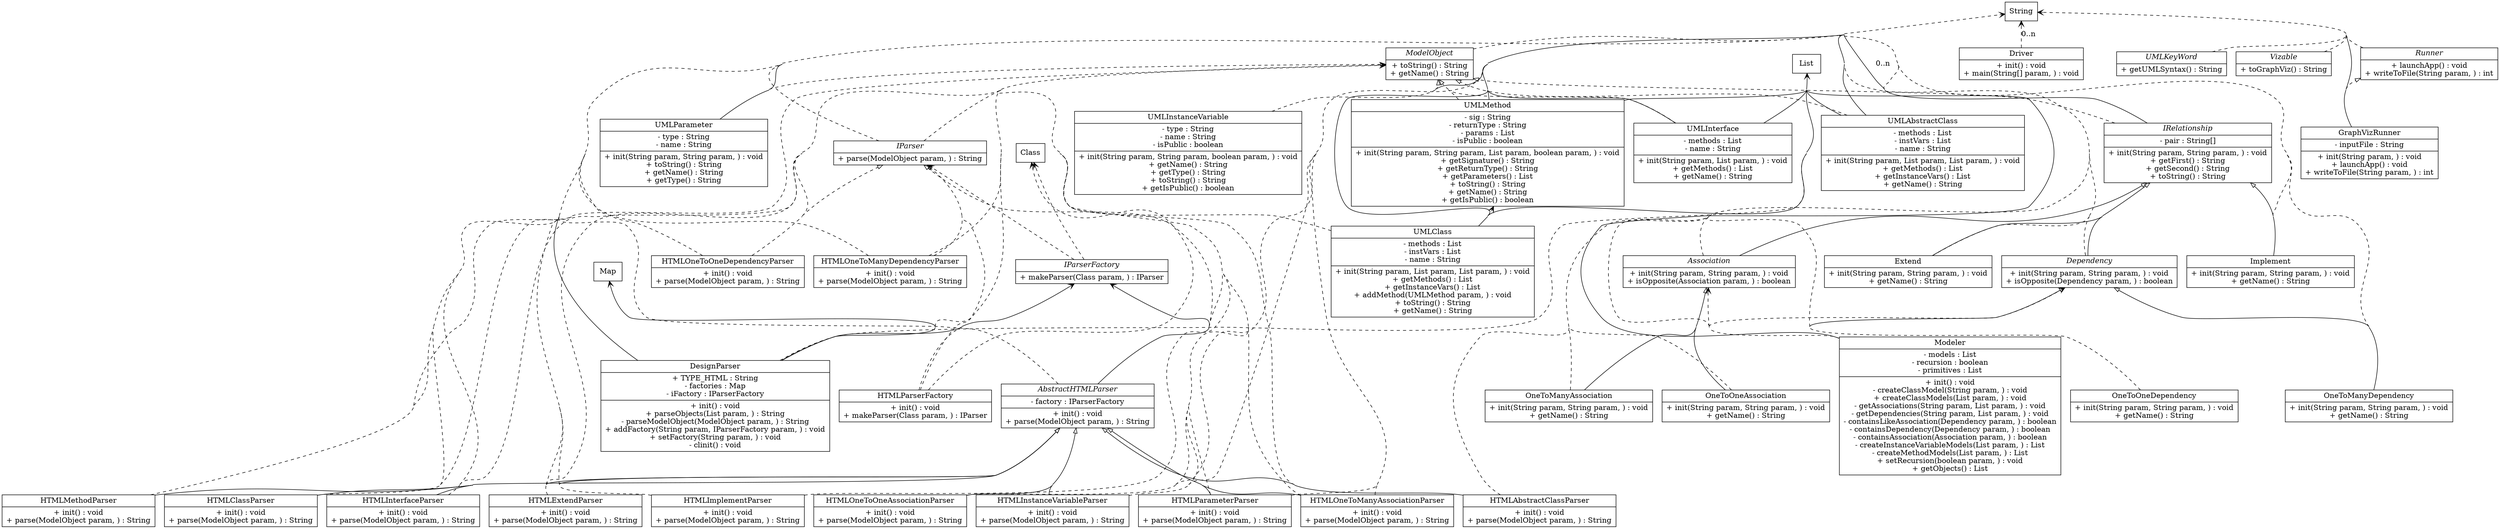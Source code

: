 digraph uml{rankdir=BT; concentrate=true;node[shape = box];DesignParser[shape = "record",label=<{ DesignParser|+ TYPE_HTML : String<br/>- factories : Map<br/>- iFactory : IParserFactory<br/>|+ init() : void<br/>+ parseObjects(List param, ) : String<br/>- parseModelObject(ModelObject param, ) : String<br/>+ addFactory(String param, IParserFactory param, ) : void<br/>+ setFactory(String param, ) : void<br/>- clinit() : void<br/>}>];DesignParser->String [arrowhead="vee"];DesignParser->Map [arrowhead="vee"];DesignParser->IParserFactory [arrowhead="vee"];DesignParser->List [arrowhead="vee",style="dashed"];DesignParser->ModelObject [arrowhead="vee",style="dashed"];DesignParser->IParserFactory [arrowhead="vee",style="dashed"];Driver[shape = "record",label=<{ Driver|+ init() : void<br/>+ main(String[] param, ) : void<br/>}>];Driver->String[] [arrowhead="vee",style="dashed",label="0..n"];Modeler[shape = "record",label=<{ Modeler|- models : List<br/>- recursion : boolean<br/>- primitives : List<br/>|+ init() : void<br/>- createClassModel(String param, ) : void<br/>+ createClassModels(List param, ) : void<br/>- getAssociations(String param, List param, ) : void<br/>- getDependencies(String param, List param, ) : void<br/>- containsLikeAssociation(Dependency param, ) : boolean<br/>- containsDependency(Dependency param, ) : boolean<br/>- containsAssociation(Association param, ) : boolean<br/>- createInstanceVariableModels(List param, ) : List<br/>- createMethodModels(List param, ) : List<br/>+ setRecursion(boolean param, ) : void<br/>+ getObjects() : List<br/>}>];Modeler->List [arrowhead="vee"];Modeler->List [arrowhead="vee"];Modeler->String [arrowhead="vee",style="dashed"];Modeler->List [arrowhead="vee",style="dashed"];Modeler->String [arrowhead="vee",style="dashed"];Modeler->List [arrowhead="vee",style="dashed"];Modeler->String [arrowhead="vee",style="dashed"];Modeler->List [arrowhead="vee",style="dashed"];Modeler->Dependency [arrowhead="vee",style="dashed"];Modeler->Dependency [arrowhead="vee",style="dashed"];Modeler->Association [arrowhead="vee",style="dashed"];Modeler->List [arrowhead="vee",style="dashed"];Modeler->List [arrowhead="vee",style="dashed"];Modeler->List [arrowhead="vee",style="dashed"];Modeler->List [arrowhead="vee",style="dashed"];Modeler->List [arrowhead="vee",style="dashed"];HTMLParserFactory->IParserFactory [arrowhead="onormal",style="dashed"];HTMLParserFactory[shape = "record",label=<{ HTMLParserFactory|+ init() : void<br/>+ makeParser(Class param, ) : IParser<br/>}>];HTMLParserFactory->IParser [arrowhead="vee",style="dashed"];HTMLParserFactory->Class [arrowhead="vee",style="dashed"];IParserFactory[shape = "record",label=<{<i>IParserFactory</i>|+ makeParser(Class param, ) : IParser<br/>}>];IParserFactory->IParser [arrowhead="vee",style="dashed"];IParserFactory->Class [arrowhead="vee",style="dashed"];Association->IRelationship [arrowhead="onormal"];Association[shape = "record",label=<{ <i>Association</i>|+ init(String param, String param, ) : void<br/>+ isOpposite(Association param, ) : boolean<br/>}>];Association->String [arrowhead="vee",style="dashed"];Association->String [arrowhead="vee",style="dashed"];Dependency->IRelationship [arrowhead="onormal"];Dependency[shape = "record",label=<{ <i>Dependency</i>|+ init(String param, String param, ) : void<br/>+ isOpposite(Dependency param, ) : boolean<br/>}>];Dependency->String [arrowhead="vee",style="dashed"];Dependency->String [arrowhead="vee",style="dashed"];Extend->IRelationship [arrowhead="onormal"];Extend[shape = "record",label=<{ Extend|+ init(String param, String param, ) : void<br/>+ getName() : String<br/>}>];Extend->String [arrowhead="vee",style="dashed"];Extend->String [arrowhead="vee",style="dashed"];Extend->String [arrowhead="vee",style="dashed"];Implement->IRelationship [arrowhead="onormal"];Implement[shape = "record",label=<{ Implement|+ init(String param, String param, ) : void<br/>+ getName() : String<br/>}>];Implement->String [arrowhead="vee",style="dashed"];Implement->String [arrowhead="vee",style="dashed"];Implement->String [arrowhead="vee",style="dashed"];IRelationship->ModelObject [arrowhead="onormal",style="dashed"];IRelationship[shape = "record",label=<{ <i>IRelationship</i>|- pair : String[]<br/>|+ init(String param, String param, ) : void<br/>+ getFirst() : String<br/>+ getSecond() : String<br/>+ toString() : String<br/>}>];IRelationship->String[] [arrowhead="vee",label="0..n"];IRelationship->String [arrowhead="vee",style="dashed"];IRelationship->String [arrowhead="vee",style="dashed"];IRelationship->String [arrowhead="vee",style="dashed"];IRelationship->String [arrowhead="vee",style="dashed"];IRelationship->String [arrowhead="vee",style="dashed"];ModelObject[shape = "record",label=<{<i>ModelObject</i>|+ toString() : String<br/>+ getName() : String<br/>}>];ModelObject->String [arrowhead="vee",style="dashed"];ModelObject->String [arrowhead="vee",style="dashed"];OneToManyAssociation->Association [arrowhead="onormal"];OneToManyAssociation[shape = "record",label=<{ OneToManyAssociation|+ init(String param, String param, ) : void<br/>+ getName() : String<br/>}>];OneToManyAssociation->String [arrowhead="vee",style="dashed"];OneToManyAssociation->String [arrowhead="vee",style="dashed"];OneToManyAssociation->String [arrowhead="vee",style="dashed"];OneToManyDependency->Dependency [arrowhead="onormal"];OneToManyDependency[shape = "record",label=<{ OneToManyDependency|+ init(String param, String param, ) : void<br/>+ getName() : String<br/>}>];OneToManyDependency->String [arrowhead="vee",style="dashed"];OneToManyDependency->String [arrowhead="vee",style="dashed"];OneToManyDependency->String [arrowhead="vee",style="dashed"];OneToOneAssociation->Association [arrowhead="onormal"];OneToOneAssociation[shape = "record",label=<{ OneToOneAssociation|+ init(String param, String param, ) : void<br/>+ getName() : String<br/>}>];OneToOneAssociation->String [arrowhead="vee",style="dashed"];OneToOneAssociation->String [arrowhead="vee",style="dashed"];OneToOneAssociation->String [arrowhead="vee",style="dashed"];OneToOneDependency->Dependency [arrowhead="onormal"];OneToOneDependency[shape = "record",label=<{ OneToOneDependency|+ init(String param, String param, ) : void<br/>+ getName() : String<br/>}>];OneToOneDependency->String [arrowhead="vee",style="dashed"];OneToOneDependency->String [arrowhead="vee",style="dashed"];OneToOneDependency->String [arrowhead="vee",style="dashed"];UMLAbstractClass->ModelObject [arrowhead="onormal",style="dashed"];UMLAbstractClass[shape = "record",label=<{ UMLAbstractClass|- methods : List<br/>- instVars : List<br/>- name : String<br/>|+ init(String param, List param, List param, ) : void<br/>+ getMethods() : List<br/>+ getInstanceVars() : List<br/>+ getName() : String<br/>}>];UMLAbstractClass->List [arrowhead="vee"];UMLAbstractClass->List [arrowhead="vee"];UMLAbstractClass->String [arrowhead="vee"];UMLAbstractClass->String [arrowhead="vee",style="dashed"];UMLAbstractClass->List [arrowhead="vee",style="dashed"];UMLAbstractClass->List [arrowhead="vee",style="dashed"];UMLAbstractClass->List [arrowhead="vee",style="dashed"];UMLAbstractClass->List [arrowhead="vee",style="dashed"];UMLAbstractClass->String [arrowhead="vee",style="dashed"];UMLClass->ModelObject [arrowhead="onormal",style="dashed"];UMLClass[shape = "record",label=<{ UMLClass|- methods : List<br/>- instVars : List<br/>- name : String<br/>|+ init(String param, List param, List param, ) : void<br/>+ getMethods() : List<br/>+ getInstanceVars() : List<br/>+ addMethod(UMLMethod param, ) : void<br/>+ toString() : String<br/>+ getName() : String<br/>}>];UMLClass->List [arrowhead="vee"];UMLClass->List [arrowhead="vee"];UMLClass->String [arrowhead="vee"];UMLClass->String [arrowhead="vee",style="dashed"];UMLClass->List [arrowhead="vee",style="dashed"];UMLClass->List [arrowhead="vee",style="dashed"];UMLClass->List [arrowhead="vee",style="dashed"];UMLClass->List [arrowhead="vee",style="dashed"];UMLClass->UMLMethod [arrowhead="vee",style="dashed"];UMLClass->String [arrowhead="vee",style="dashed"];UMLClass->String [arrowhead="vee",style="dashed"];UMLInstanceVariable->ModelObject [arrowhead="onormal",style="dashed"];UMLInstanceVariable[shape = "record",label=<{ UMLInstanceVariable|- type : String<br/>- name : String<br/>- isPublic : boolean<br/>|+ init(String param, String param, boolean param, ) : void<br/>+ getName() : String<br/>+ getType() : String<br/>+ toString() : String<br/>+ getIsPublic() : boolean<br/>}>];UMLInstanceVariable->String [arrowhead="vee"];UMLInstanceVariable->String [arrowhead="vee"];UMLInstanceVariable->String [arrowhead="vee",style="dashed"];UMLInstanceVariable->String [arrowhead="vee",style="dashed"];UMLInstanceVariable->String [arrowhead="vee",style="dashed"];UMLInstanceVariable->String [arrowhead="vee",style="dashed"];UMLInstanceVariable->String [arrowhead="vee",style="dashed"];UMLInterface->ModelObject [arrowhead="onormal",style="dashed"];UMLInterface[shape = "record",label=<{ UMLInterface|- methods : List<br/>- name : String<br/>|+ init(String param, List param, ) : void<br/>+ getMethods() : List<br/>+ getName() : String<br/>}>];UMLInterface->List [arrowhead="vee"];UMLInterface->String [arrowhead="vee"];UMLInterface->String [arrowhead="vee",style="dashed"];UMLInterface->List [arrowhead="vee",style="dashed"];UMLInterface->List [arrowhead="vee",style="dashed"];UMLInterface->String [arrowhead="vee",style="dashed"];UMLKeyWord[shape = "record",label=<{<i>UMLKeyWord</i>|+ getUMLSyntax() : String<br/>}>];UMLKeyWord->String [arrowhead="vee",style="dashed"];UMLMethod->ModelObject [arrowhead="onormal",style="dashed"];UMLMethod[shape = "record",label=<{ UMLMethod|- sig : String<br/>- returnType : String<br/>- params : List<br/>- isPublic : boolean<br/>|+ init(String param, String param, List param, boolean param, ) : void<br/>+ getSignature() : String<br/>+ getReturnType() : String<br/>+ getParameters() : List<br/>+ toString() : String<br/>+ getName() : String<br/>+ getIsPublic() : boolean<br/>}>];UMLMethod->String [arrowhead="vee"];UMLMethod->String [arrowhead="vee"];UMLMethod->List [arrowhead="vee"];UMLMethod->String [arrowhead="vee",style="dashed"];UMLMethod->String [arrowhead="vee",style="dashed"];UMLMethod->List [arrowhead="vee",style="dashed"];UMLMethod->String [arrowhead="vee",style="dashed"];UMLMethod->String [arrowhead="vee",style="dashed"];UMLMethod->List [arrowhead="vee",style="dashed"];UMLMethod->String [arrowhead="vee",style="dashed"];UMLMethod->String [arrowhead="vee",style="dashed"];UMLParameter->ModelObject [arrowhead="onormal",style="dashed"];UMLParameter[shape = "record",label=<{ UMLParameter|- type : String<br/>- name : String<br/>|+ init(String param, String param, ) : void<br/>+ toString() : String<br/>+ getName() : String<br/>+ getType() : String<br/>}>];UMLParameter->String [arrowhead="vee"];UMLParameter->String [arrowhead="vee"];UMLParameter->String [arrowhead="vee",style="dashed"];UMLParameter->String [arrowhead="vee",style="dashed"];UMLParameter->String [arrowhead="vee",style="dashed"];UMLParameter->String [arrowhead="vee",style="dashed"];UMLParameter->String [arrowhead="vee",style="dashed"];Vizable[shape = "record",label=<{<i>Vizable</i>|+ toGraphViz() : String<br/>}>];Vizable->String [arrowhead="vee",style="dashed"];AbstractHTMLParser->IParser [arrowhead="onormal",style="dashed"];AbstractHTMLParser[shape = "record",label=<{ <i>AbstractHTMLParser</i>|- factory : IParserFactory<br/>|+ init() : void<br/>+ parse(ModelObject param, ) : String<br/>}>];AbstractHTMLParser->IParserFactory [arrowhead="vee"];AbstractHTMLParser->String [arrowhead="vee",style="dashed"];AbstractHTMLParser->ModelObject [arrowhead="vee",style="dashed"];HTMLAbstractClassParser->AbstractHTMLParser [arrowhead="onormal"];HTMLAbstractClassParser[shape = "record",label=<{ HTMLAbstractClassParser|+ init() : void<br/>+ parse(ModelObject param, ) : String<br/>}>];HTMLAbstractClassParser->String [arrowhead="vee",style="dashed"];HTMLAbstractClassParser->ModelObject [arrowhead="vee",style="dashed"];HTMLClassParser->AbstractHTMLParser [arrowhead="onormal"];HTMLClassParser[shape = "record",label=<{ HTMLClassParser|+ init() : void<br/>+ parse(ModelObject param, ) : String<br/>}>];HTMLClassParser->String [arrowhead="vee",style="dashed"];HTMLClassParser->ModelObject [arrowhead="vee",style="dashed"];HTMLExtendParser->AbstractHTMLParser [arrowhead="onormal"];HTMLExtendParser[shape = "record",label=<{ HTMLExtendParser|+ init() : void<br/>+ parse(ModelObject param, ) : String<br/>}>];HTMLExtendParser->String [arrowhead="vee",style="dashed"];HTMLExtendParser->ModelObject [arrowhead="vee",style="dashed"];HTMLImplementParser->AbstractHTMLParser [arrowhead="onormal"];HTMLImplementParser[shape = "record",label=<{ HTMLImplementParser|+ init() : void<br/>+ parse(ModelObject param, ) : String<br/>}>];HTMLImplementParser->String [arrowhead="vee",style="dashed"];HTMLImplementParser->ModelObject [arrowhead="vee",style="dashed"];HTMLInstanceVariableParser->AbstractHTMLParser [arrowhead="onormal"];HTMLInstanceVariableParser[shape = "record",label=<{ HTMLInstanceVariableParser|+ init() : void<br/>+ parse(ModelObject param, ) : String<br/>}>];HTMLInstanceVariableParser->String [arrowhead="vee",style="dashed"];HTMLInstanceVariableParser->ModelObject [arrowhead="vee",style="dashed"];HTMLInterfaceParser->AbstractHTMLParser [arrowhead="onormal"];HTMLInterfaceParser[shape = "record",label=<{ HTMLInterfaceParser|+ init() : void<br/>+ parse(ModelObject param, ) : String<br/>}>];HTMLInterfaceParser->String [arrowhead="vee",style="dashed"];HTMLInterfaceParser->ModelObject [arrowhead="vee",style="dashed"];HTMLMethodParser->AbstractHTMLParser [arrowhead="onormal"];HTMLMethodParser[shape = "record",label=<{ HTMLMethodParser|+ init() : void<br/>+ parse(ModelObject param, ) : String<br/>}>];HTMLMethodParser->String [arrowhead="vee",style="dashed"];HTMLMethodParser->ModelObject [arrowhead="vee",style="dashed"];HTMLOneToManyAssociationParser->AbstractHTMLParser [arrowhead="onormal"];HTMLOneToManyAssociationParser[shape = "record",label=<{ HTMLOneToManyAssociationParser|+ init() : void<br/>+ parse(ModelObject param, ) : String<br/>}>];HTMLOneToManyAssociationParser->String [arrowhead="vee",style="dashed"];HTMLOneToManyAssociationParser->ModelObject [arrowhead="vee",style="dashed"];HTMLOneToManyDependencyParser->IParser [arrowhead="onormal",style="dashed"];HTMLOneToManyDependencyParser[shape = "record",label=<{ HTMLOneToManyDependencyParser|+ init() : void<br/>+ parse(ModelObject param, ) : String<br/>}>];HTMLOneToManyDependencyParser->String [arrowhead="vee",style="dashed"];HTMLOneToManyDependencyParser->ModelObject [arrowhead="vee",style="dashed"];HTMLOneToOneAssociationParser->AbstractHTMLParser [arrowhead="onormal"];HTMLOneToOneAssociationParser[shape = "record",label=<{ HTMLOneToOneAssociationParser|+ init() : void<br/>+ parse(ModelObject param, ) : String<br/>}>];HTMLOneToOneAssociationParser->String [arrowhead="vee",style="dashed"];HTMLOneToOneAssociationParser->ModelObject [arrowhead="vee",style="dashed"];HTMLOneToOneDependencyParser->IParser [arrowhead="onormal",style="dashed"];HTMLOneToOneDependencyParser[shape = "record",label=<{ HTMLOneToOneDependencyParser|+ init() : void<br/>+ parse(ModelObject param, ) : String<br/>}>];HTMLOneToOneDependencyParser->String [arrowhead="vee",style="dashed"];HTMLOneToOneDependencyParser->ModelObject [arrowhead="vee",style="dashed"];HTMLParameterParser->AbstractHTMLParser [arrowhead="onormal"];HTMLParameterParser[shape = "record",label=<{ HTMLParameterParser|+ init() : void<br/>+ parse(ModelObject param, ) : String<br/>}>];HTMLParameterParser->String [arrowhead="vee",style="dashed"];HTMLParameterParser->ModelObject [arrowhead="vee",style="dashed"];IParser[shape = "record",label=<{<i>IParser</i>|+ parse(ModelObject param, ) : String<br/>}>];IParser->String [arrowhead="vee",style="dashed"];IParser->ModelObject [arrowhead="vee",style="dashed"];GraphVizRunner->Runner [arrowhead="onormal",style="dashed"];GraphVizRunner[shape = "record",label=<{ GraphVizRunner|- inputFile : String<br/>|+ init(String param, ) : void<br/>+ launchApp() : void<br/>+ writeToFile(String param, ) : int<br/>}>];GraphVizRunner->String [arrowhead="vee"];GraphVizRunner->String [arrowhead="vee",style="dashed"];GraphVizRunner->String [arrowhead="vee",style="dashed"];Runner[shape = "record",label=<{<i>Runner</i>|+ launchApp() : void<br/>+ writeToFile(String param, ) : int<br/>}>];Runner->String [arrowhead="vee",style="dashed"];}
